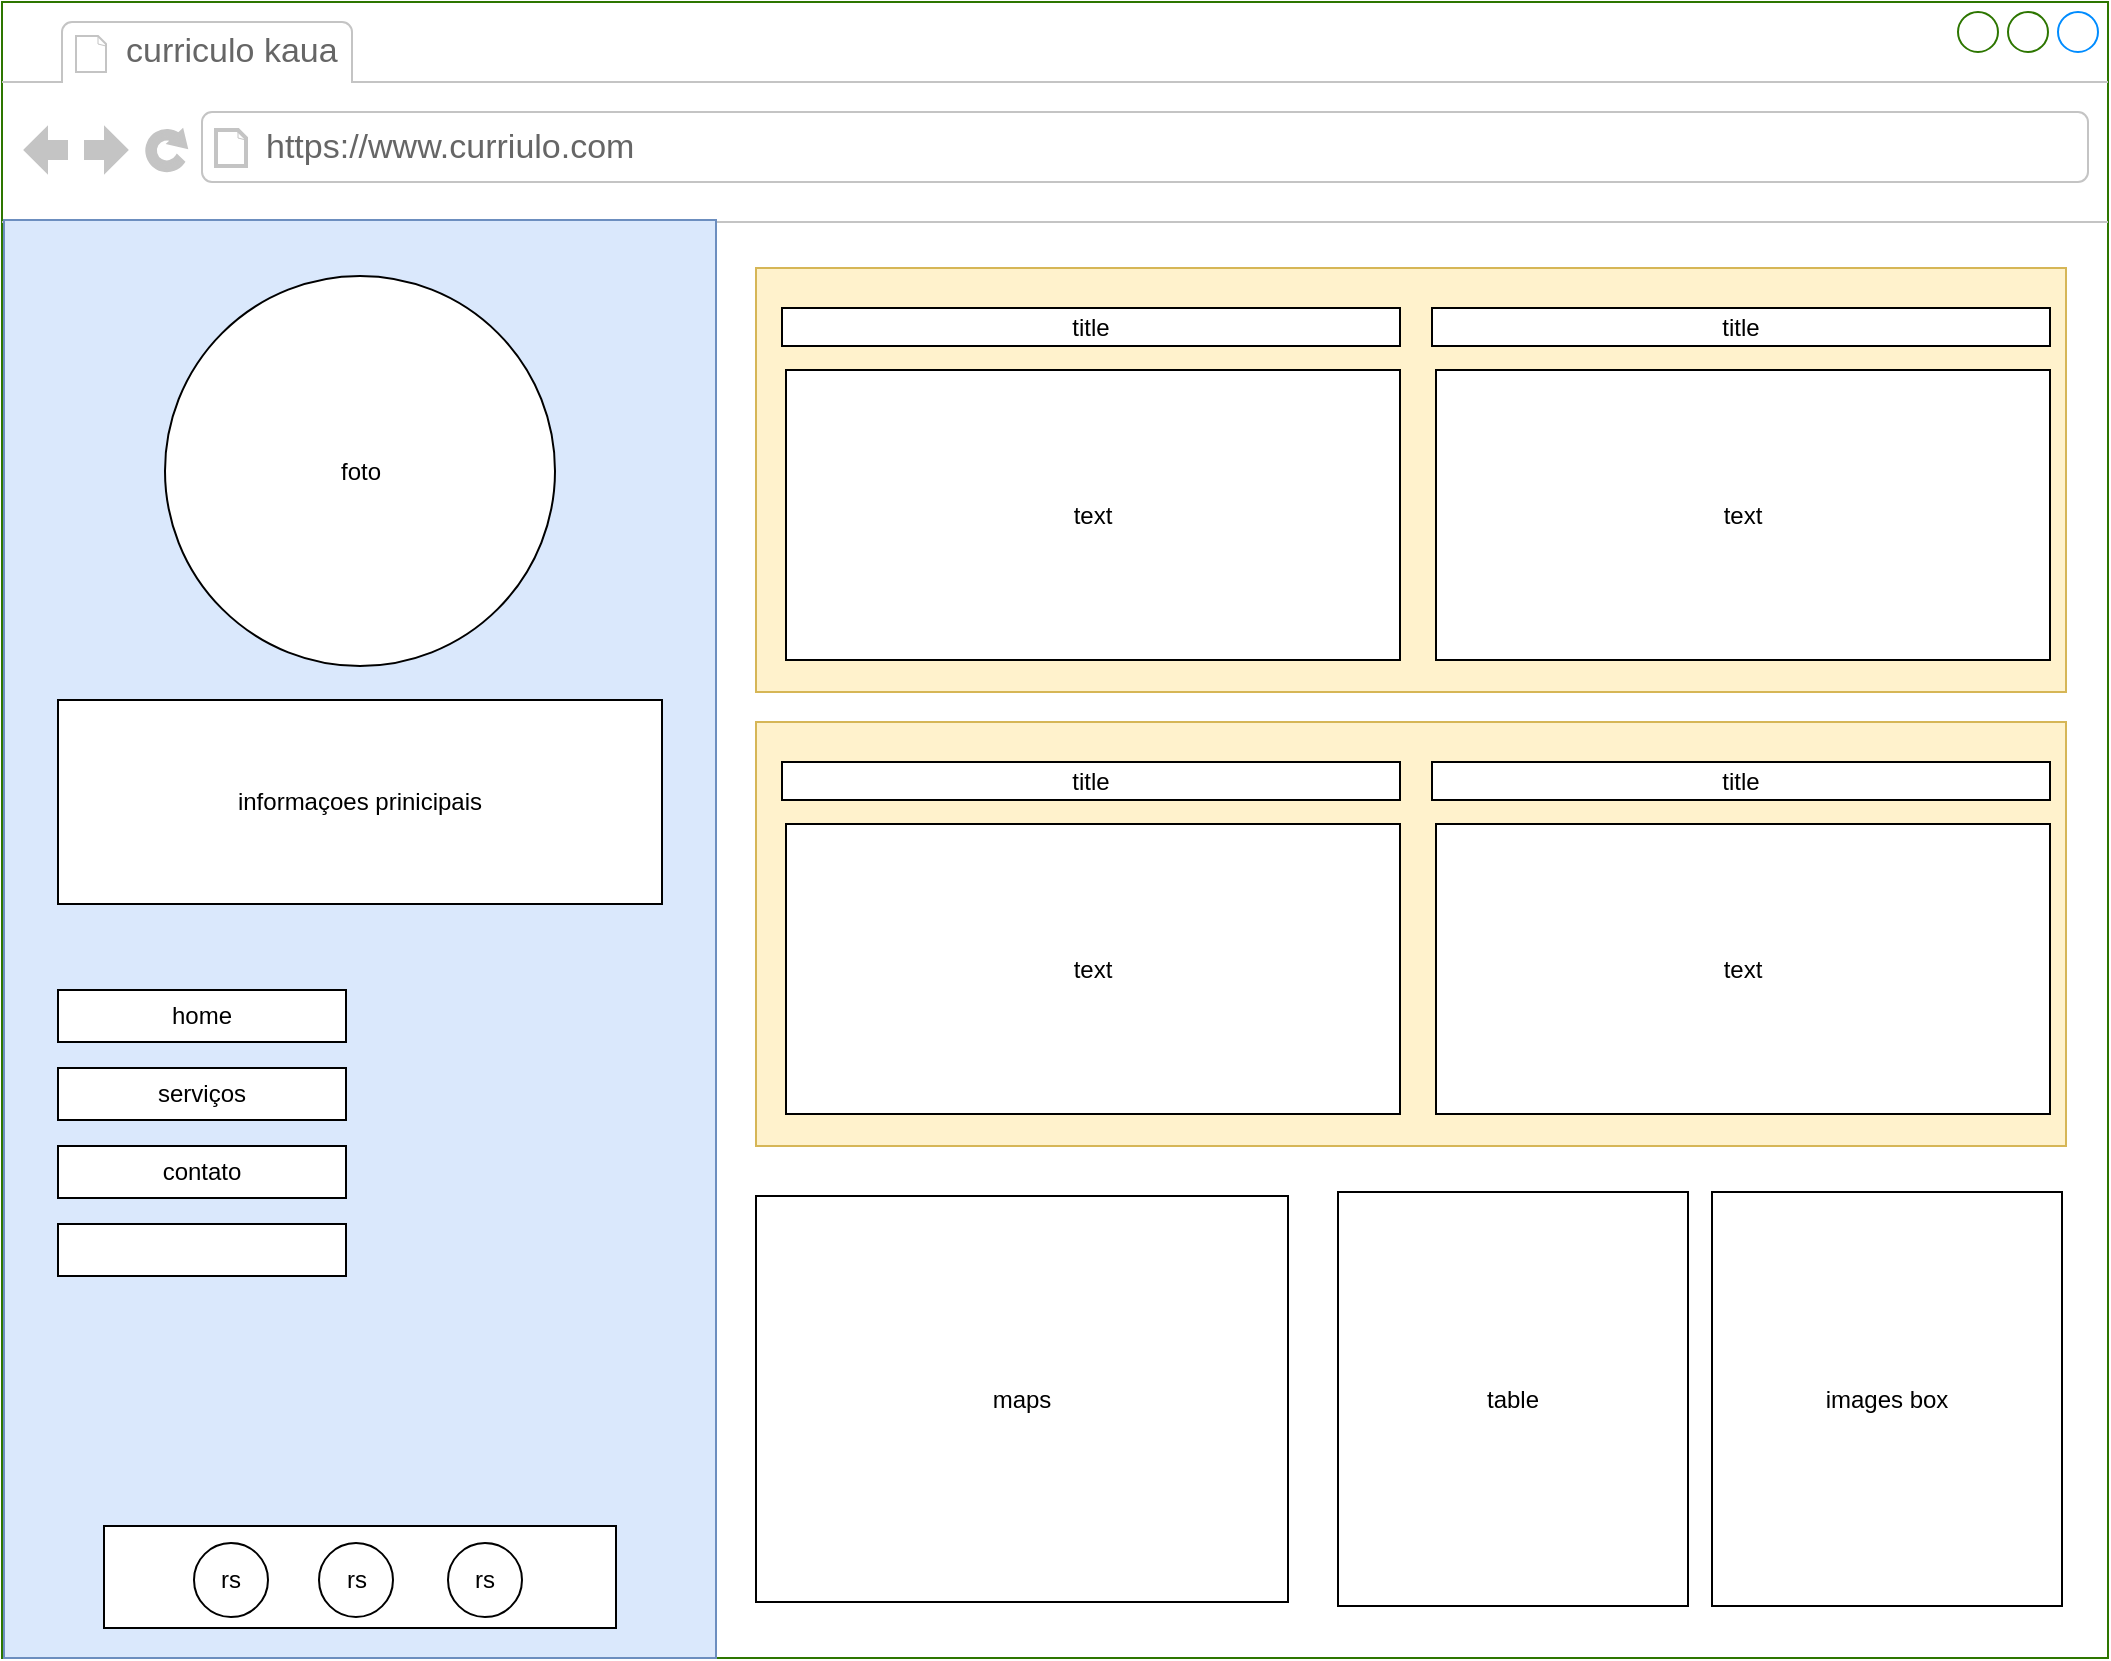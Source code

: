 <mxfile version="24.0.5" type="device">
  <diagram name="Página-1" id="j0muh5zgAFytKwMTpsEW">
    <mxGraphModel dx="1687" dy="979" grid="0" gridSize="10" guides="1" tooltips="1" connect="1" arrows="1" fold="1" page="1" pageScale="1" pageWidth="1169" pageHeight="827" math="0" shadow="0">
      <root>
        <mxCell id="0" />
        <mxCell id="1" parent="0" />
        <mxCell id="dztry2tSuDXX8fD_aWSM-1" value="" style="strokeWidth=1;shadow=0;dashed=0;align=center;html=1;shape=mxgraph.mockup.containers.browserWindow;rSize=0;strokeColor=#2D7600;mainText=,;recursiveResize=0;rounded=0;labelBackgroundColor=none;fontFamily=Verdana;fontSize=12;fillColor=#ffffff;fontColor=#ffffff;" vertex="1" parent="1">
          <mxGeometry x="58" y="10" width="1053" height="828" as="geometry" />
        </mxCell>
        <mxCell id="dztry2tSuDXX8fD_aWSM-2" value="curriculo kaua" style="strokeWidth=1;shadow=0;dashed=0;align=center;html=1;shape=mxgraph.mockup.containers.anchor;fontSize=17;fontColor=#666666;align=left;" vertex="1" parent="dztry2tSuDXX8fD_aWSM-1">
          <mxGeometry x="60" y="12" width="110" height="26" as="geometry" />
        </mxCell>
        <mxCell id="dztry2tSuDXX8fD_aWSM-3" value="https://www.curriulo.com" style="strokeWidth=1;shadow=0;dashed=0;align=center;html=1;shape=mxgraph.mockup.containers.anchor;rSize=0;fontSize=17;fontColor=#666666;align=left;" vertex="1" parent="dztry2tSuDXX8fD_aWSM-1">
          <mxGeometry x="130" y="60" width="250" height="26" as="geometry" />
        </mxCell>
        <mxCell id="dztry2tSuDXX8fD_aWSM-4" value="" style="rounded=0;whiteSpace=wrap;html=1;fillColor=#fff2cc;strokeColor=#d6b656;" vertex="1" parent="dztry2tSuDXX8fD_aWSM-1">
          <mxGeometry x="377" y="133" width="655" height="212" as="geometry" />
        </mxCell>
        <mxCell id="dztry2tSuDXX8fD_aWSM-5" value="title" style="rounded=0;whiteSpace=wrap;html=1;" vertex="1" parent="dztry2tSuDXX8fD_aWSM-1">
          <mxGeometry x="390" y="153" width="309" height="19" as="geometry" />
        </mxCell>
        <mxCell id="dztry2tSuDXX8fD_aWSM-6" value="text" style="rounded=0;whiteSpace=wrap;html=1;" vertex="1" parent="dztry2tSuDXX8fD_aWSM-1">
          <mxGeometry x="392" y="184" width="307" height="145" as="geometry" />
        </mxCell>
        <mxCell id="dztry2tSuDXX8fD_aWSM-7" value="title" style="rounded=0;whiteSpace=wrap;html=1;" vertex="1" parent="dztry2tSuDXX8fD_aWSM-1">
          <mxGeometry x="715" y="153" width="309" height="19" as="geometry" />
        </mxCell>
        <mxCell id="dztry2tSuDXX8fD_aWSM-8" value="text" style="rounded=0;whiteSpace=wrap;html=1;" vertex="1" parent="dztry2tSuDXX8fD_aWSM-1">
          <mxGeometry x="717" y="184" width="307" height="145" as="geometry" />
        </mxCell>
        <mxCell id="dztry2tSuDXX8fD_aWSM-9" value="maps" style="rounded=0;whiteSpace=wrap;html=1;" vertex="1" parent="dztry2tSuDXX8fD_aWSM-1">
          <mxGeometry x="377" y="597" width="266" height="203" as="geometry" />
        </mxCell>
        <mxCell id="dztry2tSuDXX8fD_aWSM-10" value="" style="rounded=0;whiteSpace=wrap;html=1;fillColor=#fff2cc;strokeColor=#d6b656;" vertex="1" parent="dztry2tSuDXX8fD_aWSM-1">
          <mxGeometry x="377" y="360" width="655" height="212" as="geometry" />
        </mxCell>
        <mxCell id="dztry2tSuDXX8fD_aWSM-11" value="title" style="rounded=0;whiteSpace=wrap;html=1;" vertex="1" parent="dztry2tSuDXX8fD_aWSM-1">
          <mxGeometry x="390" y="380" width="309" height="19" as="geometry" />
        </mxCell>
        <mxCell id="dztry2tSuDXX8fD_aWSM-12" value="text" style="rounded=0;whiteSpace=wrap;html=1;" vertex="1" parent="dztry2tSuDXX8fD_aWSM-1">
          <mxGeometry x="392" y="411" width="307" height="145" as="geometry" />
        </mxCell>
        <mxCell id="dztry2tSuDXX8fD_aWSM-13" value="title" style="rounded=0;whiteSpace=wrap;html=1;" vertex="1" parent="dztry2tSuDXX8fD_aWSM-1">
          <mxGeometry x="715" y="380" width="309" height="19" as="geometry" />
        </mxCell>
        <mxCell id="dztry2tSuDXX8fD_aWSM-14" value="text" style="rounded=0;whiteSpace=wrap;html=1;" vertex="1" parent="dztry2tSuDXX8fD_aWSM-1">
          <mxGeometry x="717" y="411" width="307" height="145" as="geometry" />
        </mxCell>
        <mxCell id="dztry2tSuDXX8fD_aWSM-15" value="table" style="rounded=0;whiteSpace=wrap;html=1;" vertex="1" parent="dztry2tSuDXX8fD_aWSM-1">
          <mxGeometry x="668" y="595" width="175" height="207" as="geometry" />
        </mxCell>
        <mxCell id="dztry2tSuDXX8fD_aWSM-16" value="images box" style="rounded=0;whiteSpace=wrap;html=1;" vertex="1" parent="dztry2tSuDXX8fD_aWSM-1">
          <mxGeometry x="855" y="595" width="175" height="207" as="geometry" />
        </mxCell>
        <mxCell id="dztry2tSuDXX8fD_aWSM-17" value="" style="rounded=0;whiteSpace=wrap;html=1;fillColor=#dae8fc;strokeColor=#6c8ebf;" vertex="1" parent="1">
          <mxGeometry x="59" y="119" width="356" height="719" as="geometry" />
        </mxCell>
        <mxCell id="dztry2tSuDXX8fD_aWSM-18" value="foto" style="ellipse;whiteSpace=wrap;html=1;aspect=fixed;" vertex="1" parent="1">
          <mxGeometry x="139.5" y="147" width="195" height="195" as="geometry" />
        </mxCell>
        <mxCell id="dztry2tSuDXX8fD_aWSM-19" value="informaçoes prinicipais" style="rounded=0;whiteSpace=wrap;html=1;" vertex="1" parent="1">
          <mxGeometry x="86" y="359" width="302" height="102" as="geometry" />
        </mxCell>
        <mxCell id="dztry2tSuDXX8fD_aWSM-20" value="home" style="rounded=0;whiteSpace=wrap;html=1;" vertex="1" parent="1">
          <mxGeometry x="86" y="504" width="144" height="26" as="geometry" />
        </mxCell>
        <mxCell id="dztry2tSuDXX8fD_aWSM-21" value="serviços" style="rounded=0;whiteSpace=wrap;html=1;" vertex="1" parent="1">
          <mxGeometry x="86" y="543" width="144" height="26" as="geometry" />
        </mxCell>
        <mxCell id="dztry2tSuDXX8fD_aWSM-22" value="contato" style="rounded=0;whiteSpace=wrap;html=1;" vertex="1" parent="1">
          <mxGeometry x="86" y="582" width="144" height="26" as="geometry" />
        </mxCell>
        <mxCell id="dztry2tSuDXX8fD_aWSM-23" value="" style="rounded=0;whiteSpace=wrap;html=1;" vertex="1" parent="1">
          <mxGeometry x="86" y="621" width="144" height="26" as="geometry" />
        </mxCell>
        <mxCell id="dztry2tSuDXX8fD_aWSM-24" value="" style="rounded=0;whiteSpace=wrap;html=1;" vertex="1" parent="1">
          <mxGeometry x="109" y="772" width="256" height="51" as="geometry" />
        </mxCell>
        <mxCell id="dztry2tSuDXX8fD_aWSM-25" value="rs" style="ellipse;whiteSpace=wrap;html=1;aspect=fixed;" vertex="1" parent="1">
          <mxGeometry x="154" y="780.5" width="37" height="37" as="geometry" />
        </mxCell>
        <mxCell id="dztry2tSuDXX8fD_aWSM-26" value="rs" style="ellipse;whiteSpace=wrap;html=1;aspect=fixed;" vertex="1" parent="1">
          <mxGeometry x="216.5" y="780.5" width="37" height="37" as="geometry" />
        </mxCell>
        <mxCell id="dztry2tSuDXX8fD_aWSM-27" value="rs" style="ellipse;whiteSpace=wrap;html=1;aspect=fixed;" vertex="1" parent="1">
          <mxGeometry x="281" y="780.5" width="37" height="37" as="geometry" />
        </mxCell>
      </root>
    </mxGraphModel>
  </diagram>
</mxfile>
